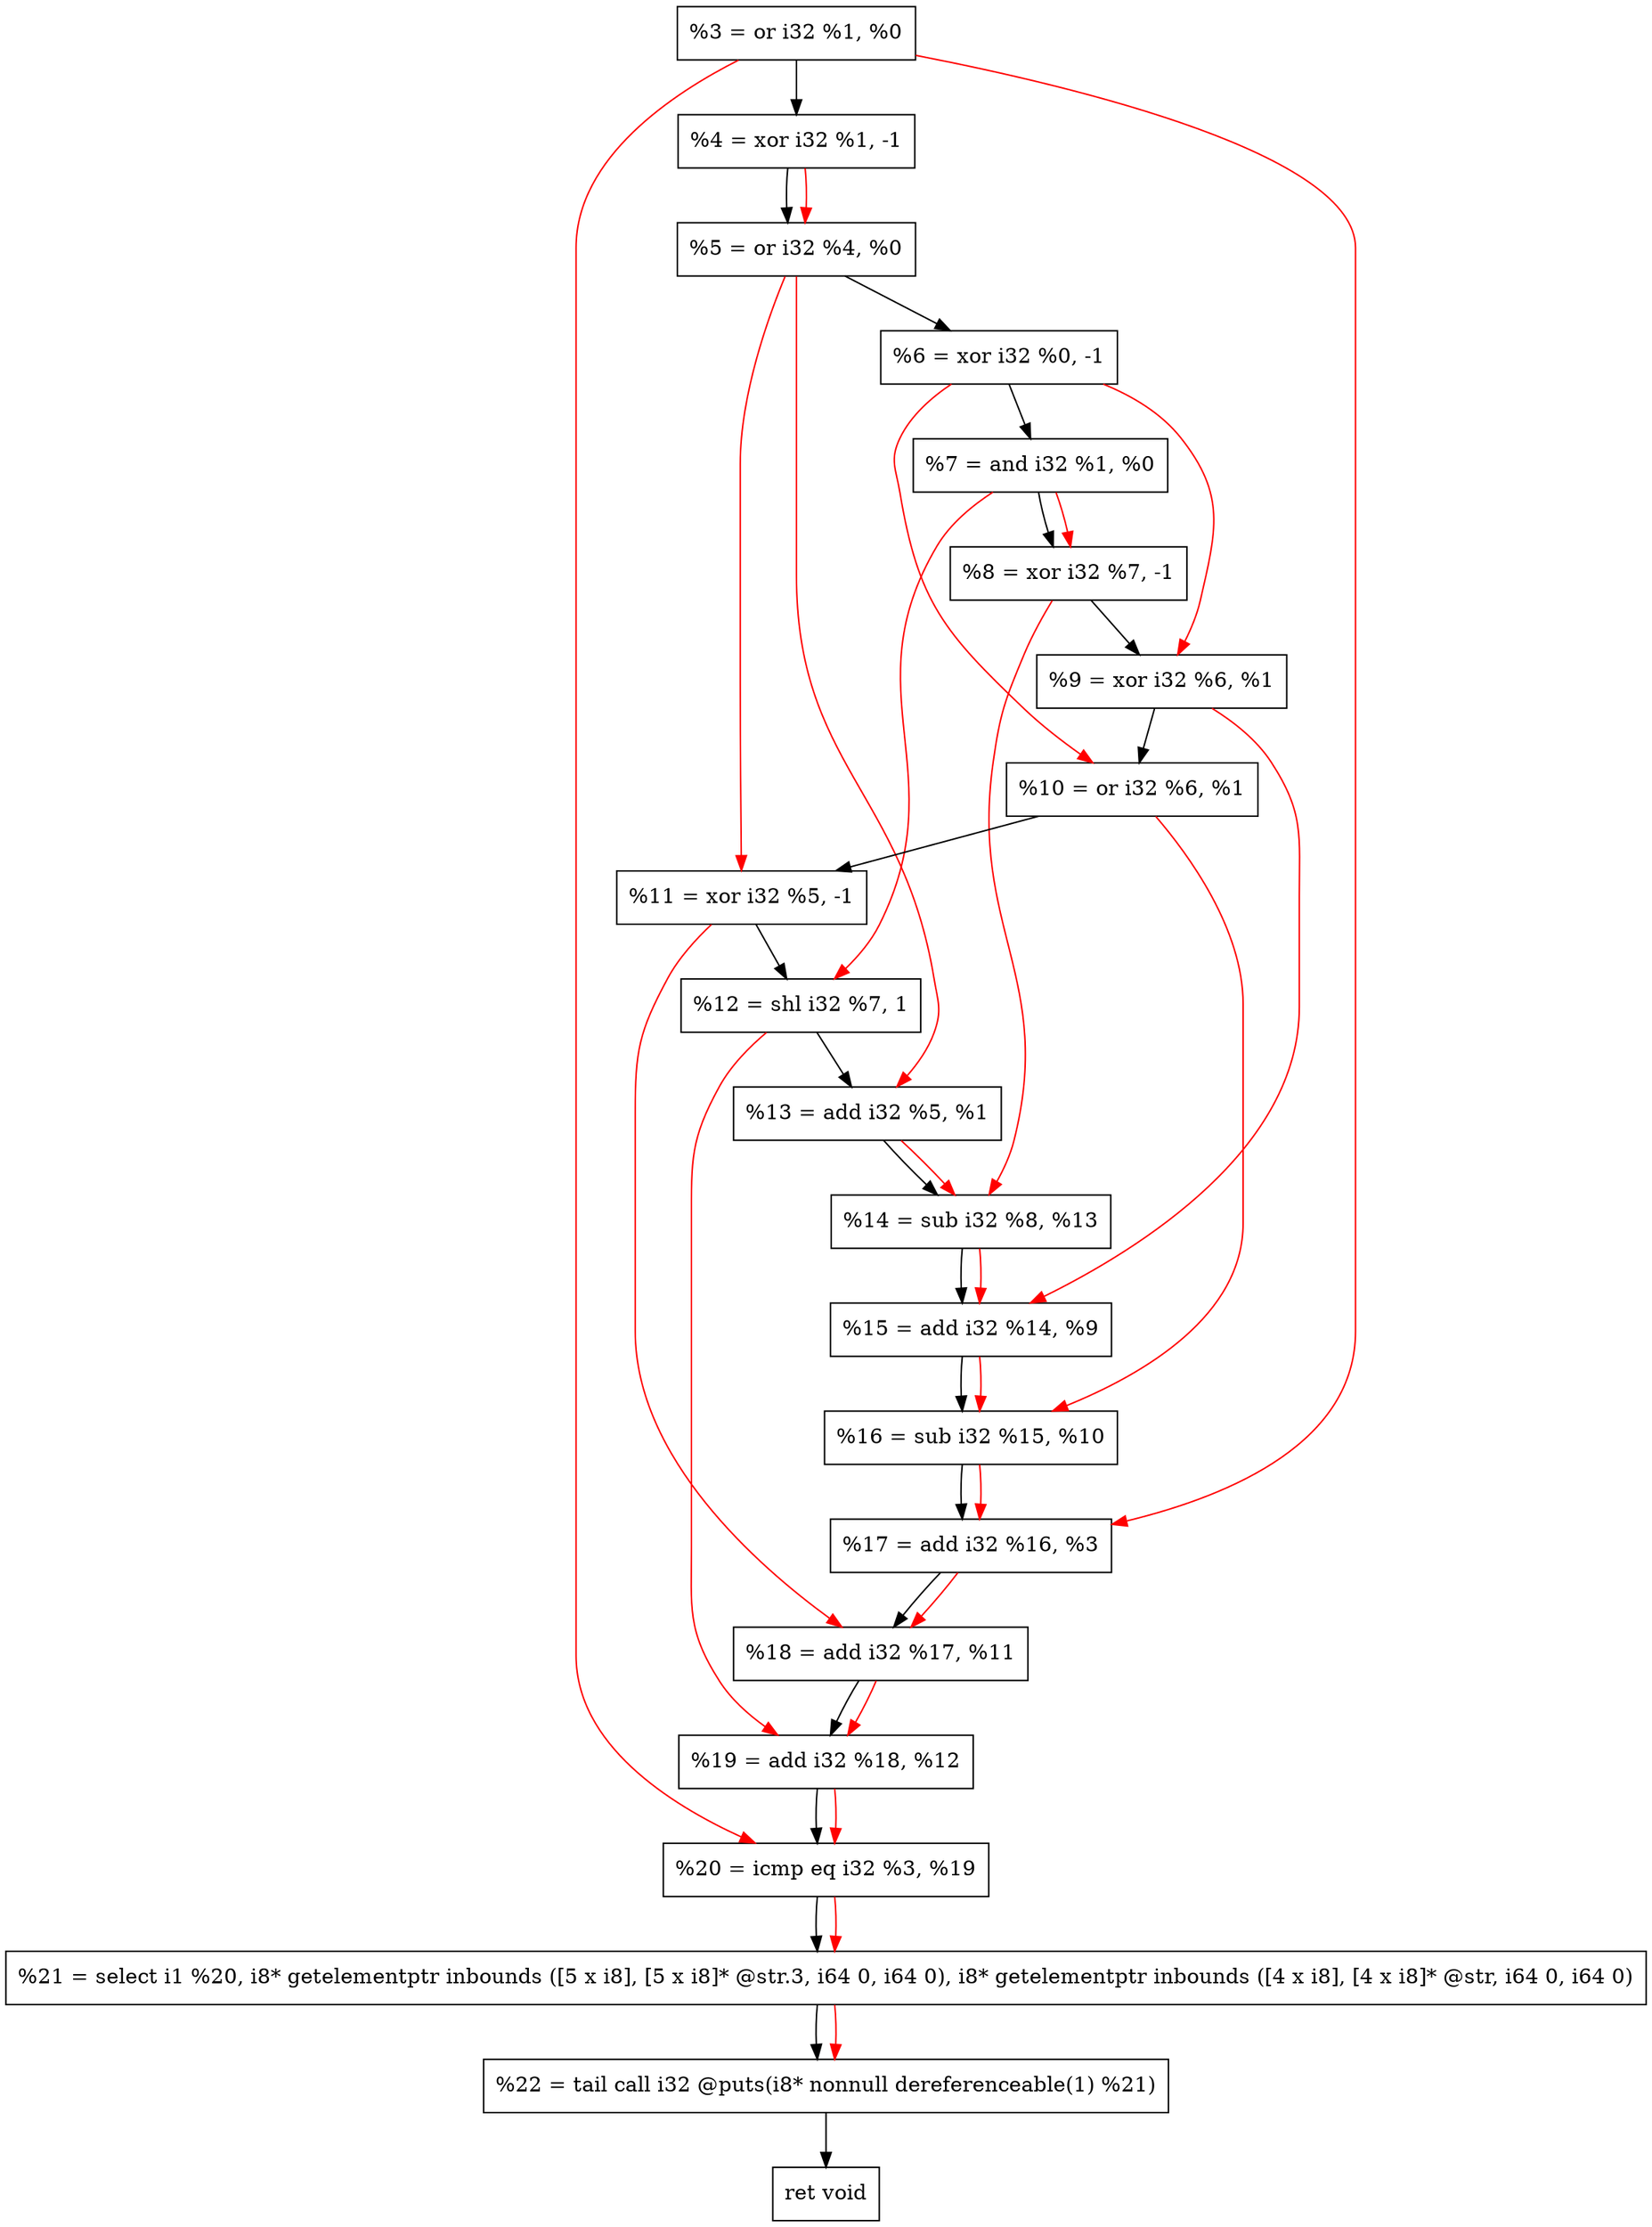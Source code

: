 digraph "DFG for'crackme' function" {
	Node0x2426420[shape=record, label="  %3 = or i32 %1, %0"];
	Node0x2426ad0[shape=record, label="  %4 = xor i32 %1, -1"];
	Node0x2426b90[shape=record, label="  %5 = or i32 %4, %0"];
	Node0x2426c00[shape=record, label="  %6 = xor i32 %0, -1"];
	Node0x2426c70[shape=record, label="  %7 = and i32 %1, %0"];
	Node0x2426ce0[shape=record, label="  %8 = xor i32 %7, -1"];
	Node0x2426d50[shape=record, label="  %9 = xor i32 %6, %1"];
	Node0x2426dc0[shape=record, label="  %10 = or i32 %6, %1"];
	Node0x2426e30[shape=record, label="  %11 = xor i32 %5, -1"];
	Node0x2426ea0[shape=record, label="  %12 = shl i32 %7, 1"];
	Node0x2426f10[shape=record, label="  %13 = add i32 %5, %1"];
	Node0x2426f80[shape=record, label="  %14 = sub i32 %8, %13"];
	Node0x2426ff0[shape=record, label="  %15 = add i32 %14, %9"];
	Node0x2427060[shape=record, label="  %16 = sub i32 %15, %10"];
	Node0x24270d0[shape=record, label="  %17 = add i32 %16, %3"];
	Node0x2427140[shape=record, label="  %18 = add i32 %17, %11"];
	Node0x24271b0[shape=record, label="  %19 = add i32 %18, %12"];
	Node0x2427220[shape=record, label="  %20 = icmp eq i32 %3, %19"];
	Node0x23c7268[shape=record, label="  %21 = select i1 %20, i8* getelementptr inbounds ([5 x i8], [5 x i8]* @str.3, i64 0, i64 0), i8* getelementptr inbounds ([4 x i8], [4 x i8]* @str, i64 0, i64 0)"];
	Node0x24276c0[shape=record, label="  %22 = tail call i32 @puts(i8* nonnull dereferenceable(1) %21)"];
	Node0x2427710[shape=record, label="  ret void"];
	Node0x2426420 -> Node0x2426ad0;
	Node0x2426ad0 -> Node0x2426b90;
	Node0x2426b90 -> Node0x2426c00;
	Node0x2426c00 -> Node0x2426c70;
	Node0x2426c70 -> Node0x2426ce0;
	Node0x2426ce0 -> Node0x2426d50;
	Node0x2426d50 -> Node0x2426dc0;
	Node0x2426dc0 -> Node0x2426e30;
	Node0x2426e30 -> Node0x2426ea0;
	Node0x2426ea0 -> Node0x2426f10;
	Node0x2426f10 -> Node0x2426f80;
	Node0x2426f80 -> Node0x2426ff0;
	Node0x2426ff0 -> Node0x2427060;
	Node0x2427060 -> Node0x24270d0;
	Node0x24270d0 -> Node0x2427140;
	Node0x2427140 -> Node0x24271b0;
	Node0x24271b0 -> Node0x2427220;
	Node0x2427220 -> Node0x23c7268;
	Node0x23c7268 -> Node0x24276c0;
	Node0x24276c0 -> Node0x2427710;
edge [color=red]
	Node0x2426ad0 -> Node0x2426b90;
	Node0x2426c70 -> Node0x2426ce0;
	Node0x2426c00 -> Node0x2426d50;
	Node0x2426c00 -> Node0x2426dc0;
	Node0x2426b90 -> Node0x2426e30;
	Node0x2426c70 -> Node0x2426ea0;
	Node0x2426b90 -> Node0x2426f10;
	Node0x2426ce0 -> Node0x2426f80;
	Node0x2426f10 -> Node0x2426f80;
	Node0x2426f80 -> Node0x2426ff0;
	Node0x2426d50 -> Node0x2426ff0;
	Node0x2426ff0 -> Node0x2427060;
	Node0x2426dc0 -> Node0x2427060;
	Node0x2427060 -> Node0x24270d0;
	Node0x2426420 -> Node0x24270d0;
	Node0x24270d0 -> Node0x2427140;
	Node0x2426e30 -> Node0x2427140;
	Node0x2427140 -> Node0x24271b0;
	Node0x2426ea0 -> Node0x24271b0;
	Node0x2426420 -> Node0x2427220;
	Node0x24271b0 -> Node0x2427220;
	Node0x2427220 -> Node0x23c7268;
	Node0x23c7268 -> Node0x24276c0;
}

